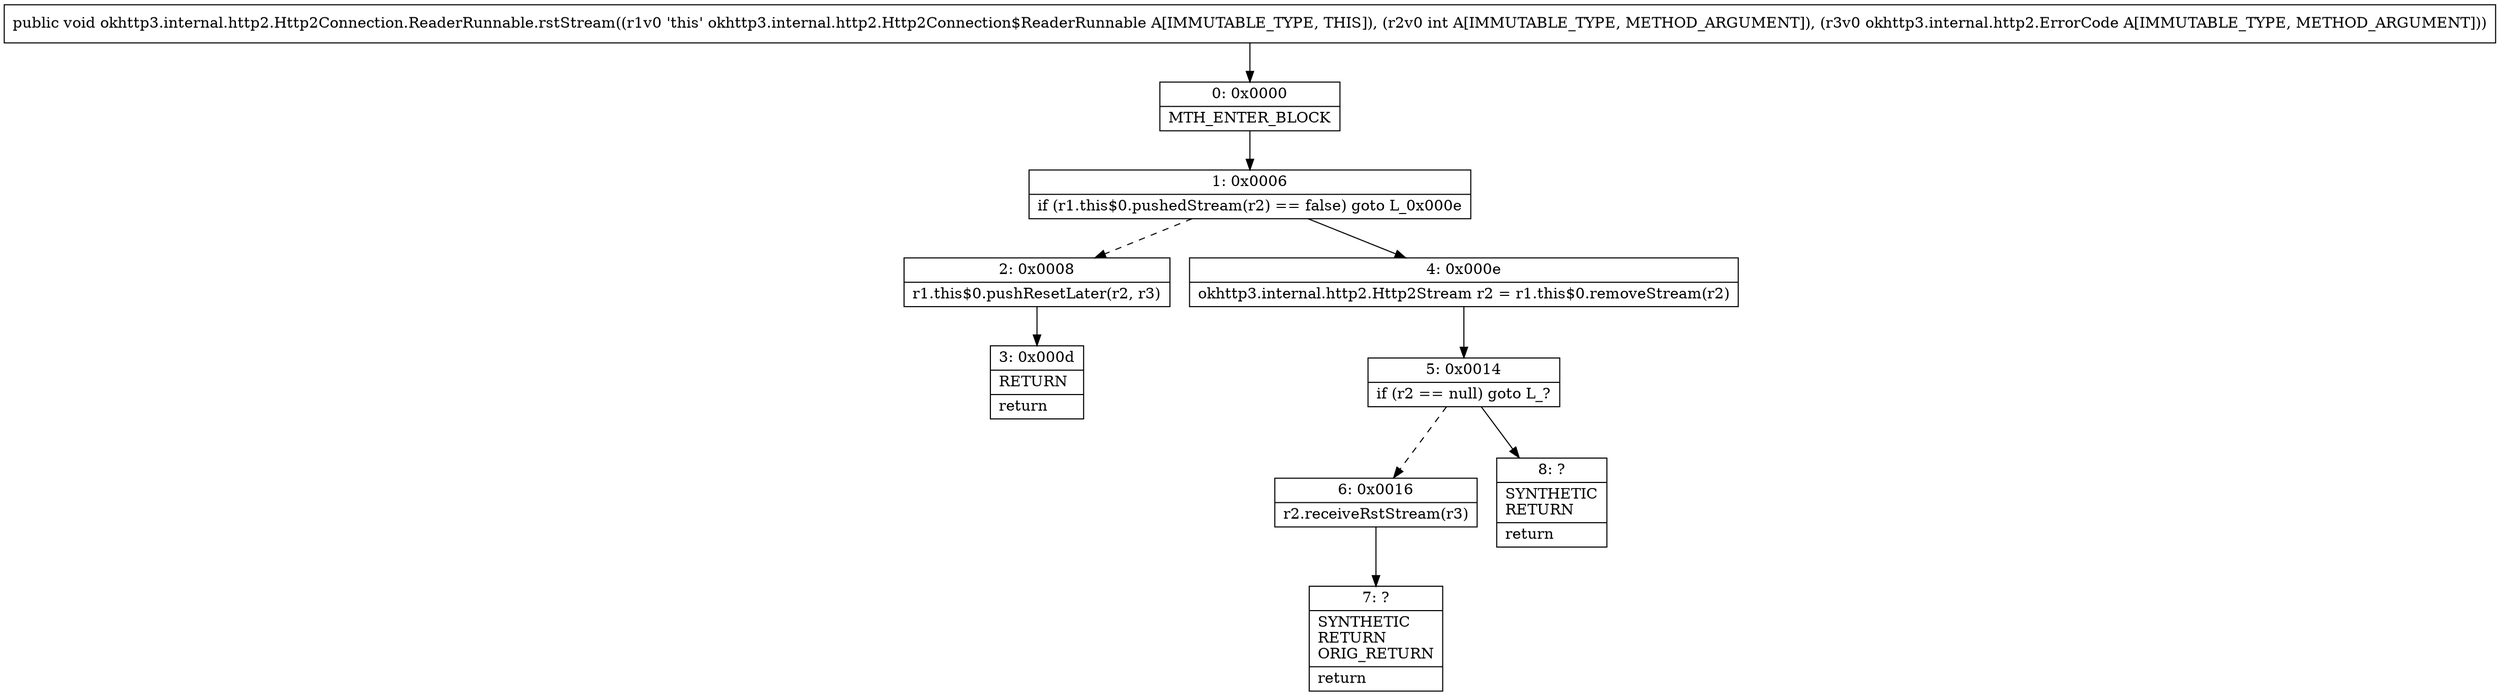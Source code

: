digraph "CFG forokhttp3.internal.http2.Http2Connection.ReaderRunnable.rstStream(ILokhttp3\/internal\/http2\/ErrorCode;)V" {
Node_0 [shape=record,label="{0\:\ 0x0000|MTH_ENTER_BLOCK\l}"];
Node_1 [shape=record,label="{1\:\ 0x0006|if (r1.this$0.pushedStream(r2) == false) goto L_0x000e\l}"];
Node_2 [shape=record,label="{2\:\ 0x0008|r1.this$0.pushResetLater(r2, r3)\l}"];
Node_3 [shape=record,label="{3\:\ 0x000d|RETURN\l|return\l}"];
Node_4 [shape=record,label="{4\:\ 0x000e|okhttp3.internal.http2.Http2Stream r2 = r1.this$0.removeStream(r2)\l}"];
Node_5 [shape=record,label="{5\:\ 0x0014|if (r2 == null) goto L_?\l}"];
Node_6 [shape=record,label="{6\:\ 0x0016|r2.receiveRstStream(r3)\l}"];
Node_7 [shape=record,label="{7\:\ ?|SYNTHETIC\lRETURN\lORIG_RETURN\l|return\l}"];
Node_8 [shape=record,label="{8\:\ ?|SYNTHETIC\lRETURN\l|return\l}"];
MethodNode[shape=record,label="{public void okhttp3.internal.http2.Http2Connection.ReaderRunnable.rstStream((r1v0 'this' okhttp3.internal.http2.Http2Connection$ReaderRunnable A[IMMUTABLE_TYPE, THIS]), (r2v0 int A[IMMUTABLE_TYPE, METHOD_ARGUMENT]), (r3v0 okhttp3.internal.http2.ErrorCode A[IMMUTABLE_TYPE, METHOD_ARGUMENT])) }"];
MethodNode -> Node_0;
Node_0 -> Node_1;
Node_1 -> Node_2[style=dashed];
Node_1 -> Node_4;
Node_2 -> Node_3;
Node_4 -> Node_5;
Node_5 -> Node_6[style=dashed];
Node_5 -> Node_8;
Node_6 -> Node_7;
}

